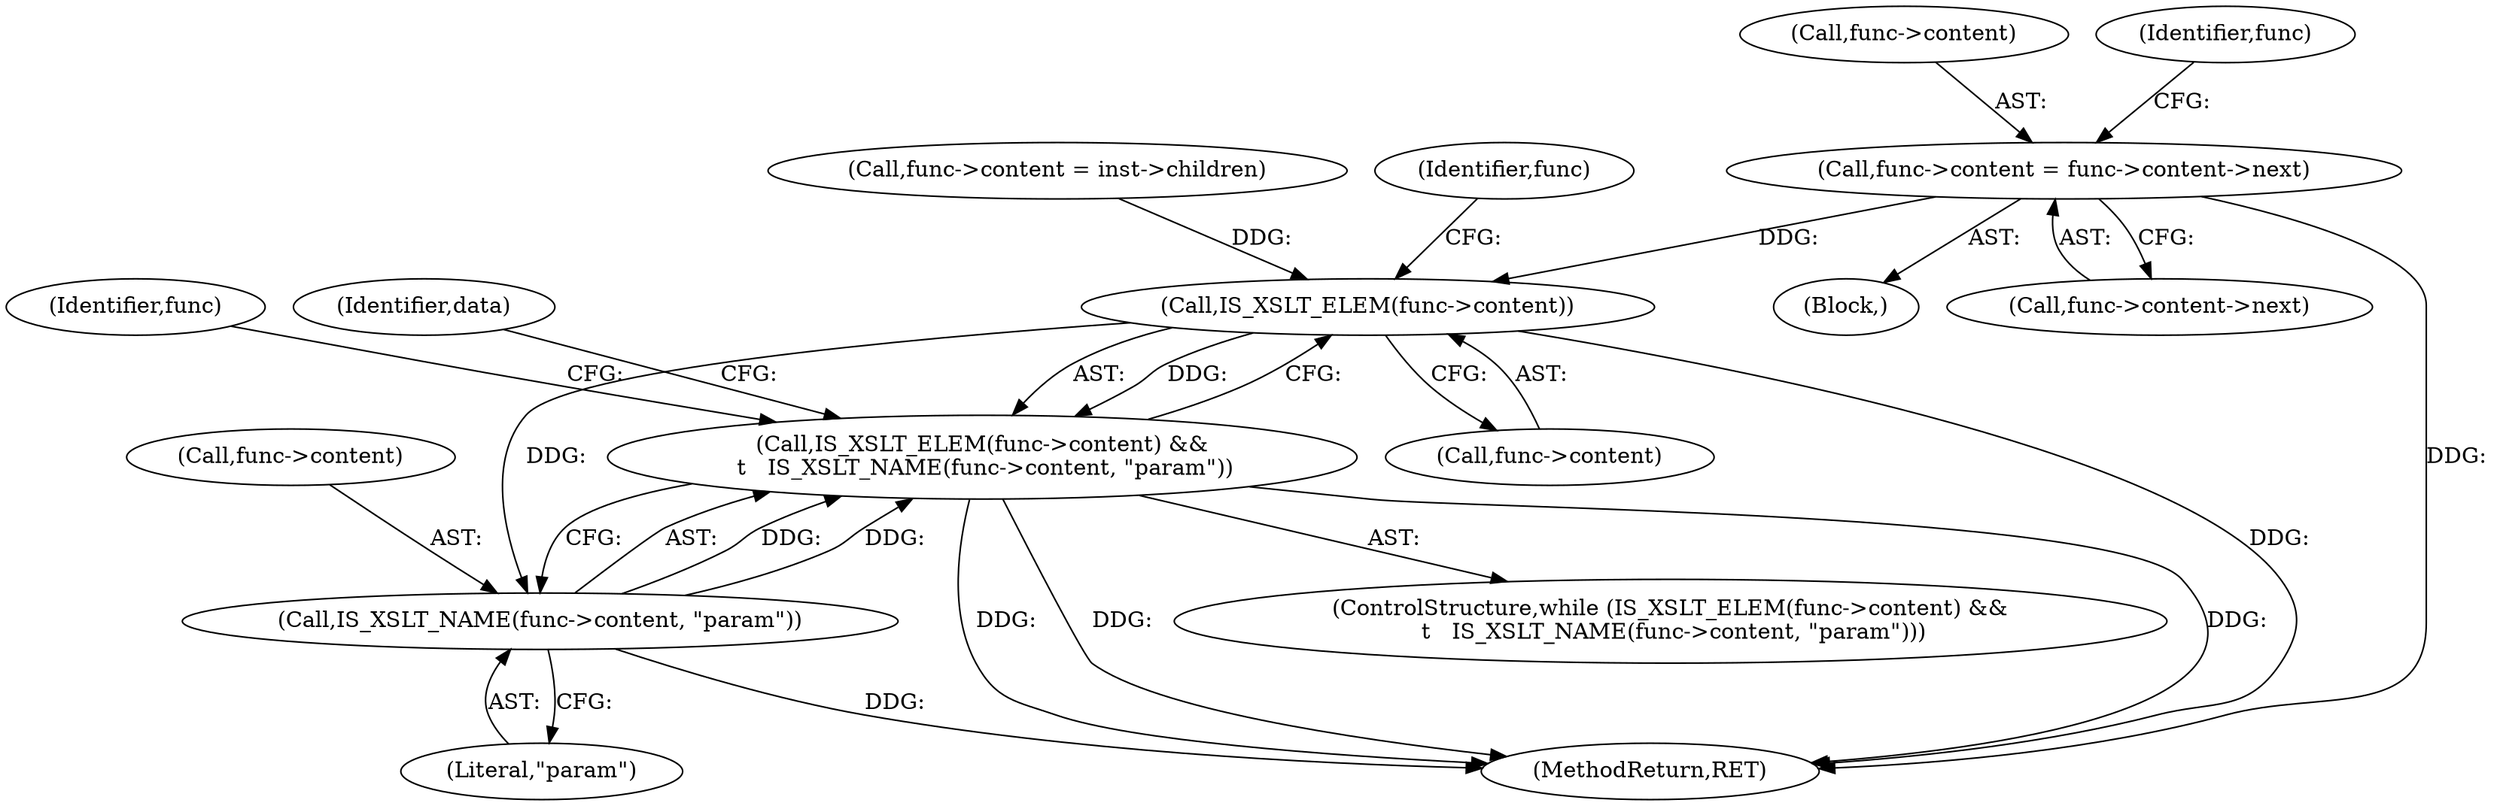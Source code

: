 digraph "0_Chrome_96dbafe288dbe2f0cc45fa3c39daf6d0c37acbab_5@pointer" {
"1000221" [label="(Call,func->content = func->content->next)"];
"1000211" [label="(Call,IS_XSLT_ELEM(func->content))"];
"1000210" [label="(Call,IS_XSLT_ELEM(func->content) &&\n \t   IS_XSLT_NAME(func->content, \"param\"))"];
"1000215" [label="(Call,IS_XSLT_NAME(func->content, \"param\"))"];
"1000211" [label="(Call,IS_XSLT_ELEM(func->content))"];
"1000222" [label="(Call,func->content)"];
"1000215" [label="(Call,IS_XSLT_NAME(func->content, \"param\"))"];
"1000217" [label="(Identifier,func)"];
"1000225" [label="(Call,func->content->next)"];
"1000287" [label="(MethodReturn,RET)"];
"1000210" [label="(Call,IS_XSLT_ELEM(func->content) &&\n \t   IS_XSLT_NAME(func->content, \"param\"))"];
"1000209" [label="(ControlStructure,while (IS_XSLT_ELEM(func->content) &&\n \t   IS_XSLT_NAME(func->content, \"param\")))"];
"1000220" [label="(Block,)"];
"1000221" [label="(Call,func->content = func->content->next)"];
"1000219" [label="(Literal,\"param\")"];
"1000235" [label="(Identifier,data)"];
"1000202" [label="(Call,func->content = inst->children)"];
"1000232" [label="(Identifier,func)"];
"1000216" [label="(Call,func->content)"];
"1000212" [label="(Call,func->content)"];
"1000223" [label="(Identifier,func)"];
"1000221" -> "1000220"  [label="AST: "];
"1000221" -> "1000225"  [label="CFG: "];
"1000222" -> "1000221"  [label="AST: "];
"1000225" -> "1000221"  [label="AST: "];
"1000232" -> "1000221"  [label="CFG: "];
"1000221" -> "1000287"  [label="DDG: "];
"1000221" -> "1000211"  [label="DDG: "];
"1000211" -> "1000210"  [label="AST: "];
"1000211" -> "1000212"  [label="CFG: "];
"1000212" -> "1000211"  [label="AST: "];
"1000217" -> "1000211"  [label="CFG: "];
"1000210" -> "1000211"  [label="CFG: "];
"1000211" -> "1000287"  [label="DDG: "];
"1000211" -> "1000210"  [label="DDG: "];
"1000202" -> "1000211"  [label="DDG: "];
"1000211" -> "1000215"  [label="DDG: "];
"1000210" -> "1000209"  [label="AST: "];
"1000210" -> "1000215"  [label="CFG: "];
"1000215" -> "1000210"  [label="AST: "];
"1000223" -> "1000210"  [label="CFG: "];
"1000235" -> "1000210"  [label="CFG: "];
"1000210" -> "1000287"  [label="DDG: "];
"1000210" -> "1000287"  [label="DDG: "];
"1000210" -> "1000287"  [label="DDG: "];
"1000215" -> "1000210"  [label="DDG: "];
"1000215" -> "1000210"  [label="DDG: "];
"1000215" -> "1000219"  [label="CFG: "];
"1000216" -> "1000215"  [label="AST: "];
"1000219" -> "1000215"  [label="AST: "];
"1000215" -> "1000287"  [label="DDG: "];
}
